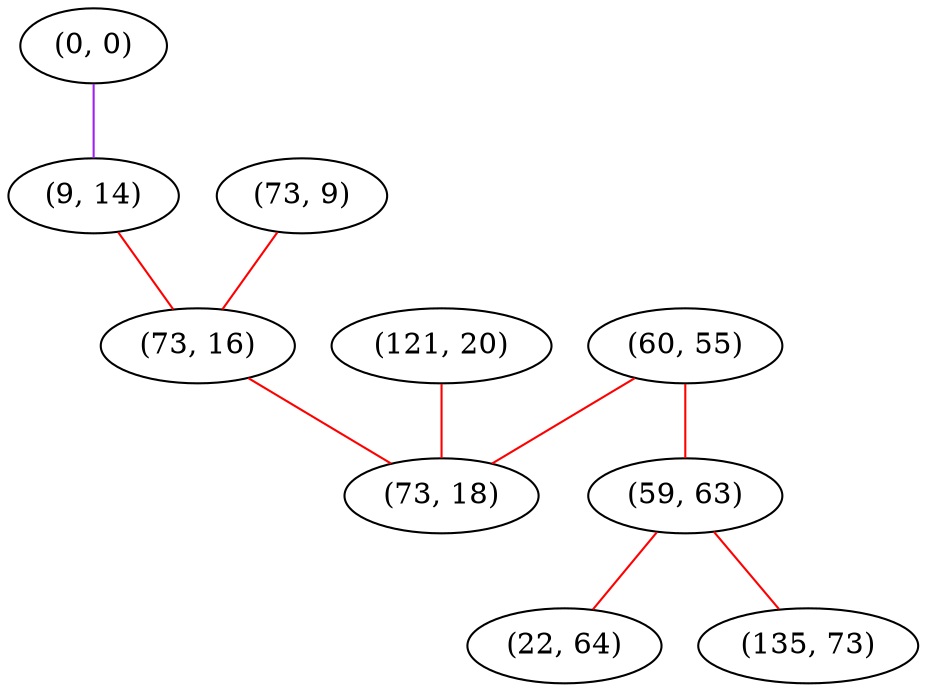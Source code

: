graph "" {
"(0, 0)";
"(9, 14)";
"(60, 55)";
"(73, 9)";
"(73, 16)";
"(121, 20)";
"(73, 18)";
"(59, 63)";
"(22, 64)";
"(135, 73)";
"(0, 0)" -- "(9, 14)"  [color=purple, key=0, weight=4];
"(9, 14)" -- "(73, 16)"  [color=red, key=0, weight=1];
"(60, 55)" -- "(73, 18)"  [color=red, key=0, weight=1];
"(60, 55)" -- "(59, 63)"  [color=red, key=0, weight=1];
"(73, 9)" -- "(73, 16)"  [color=red, key=0, weight=1];
"(73, 16)" -- "(73, 18)"  [color=red, key=0, weight=1];
"(121, 20)" -- "(73, 18)"  [color=red, key=0, weight=1];
"(59, 63)" -- "(22, 64)"  [color=red, key=0, weight=1];
"(59, 63)" -- "(135, 73)"  [color=red, key=0, weight=1];
}
